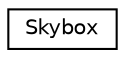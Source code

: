 digraph "Graphical Class Hierarchy"
{
  edge [fontname="Helvetica",fontsize="10",labelfontname="Helvetica",labelfontsize="10"];
  node [fontname="Helvetica",fontsize="10",shape=record];
  rankdir="LR";
  Node1 [label="Skybox",height=0.2,width=0.4,color="black", fillcolor="white", style="filled",URL="$class_skybox.html"];
}

